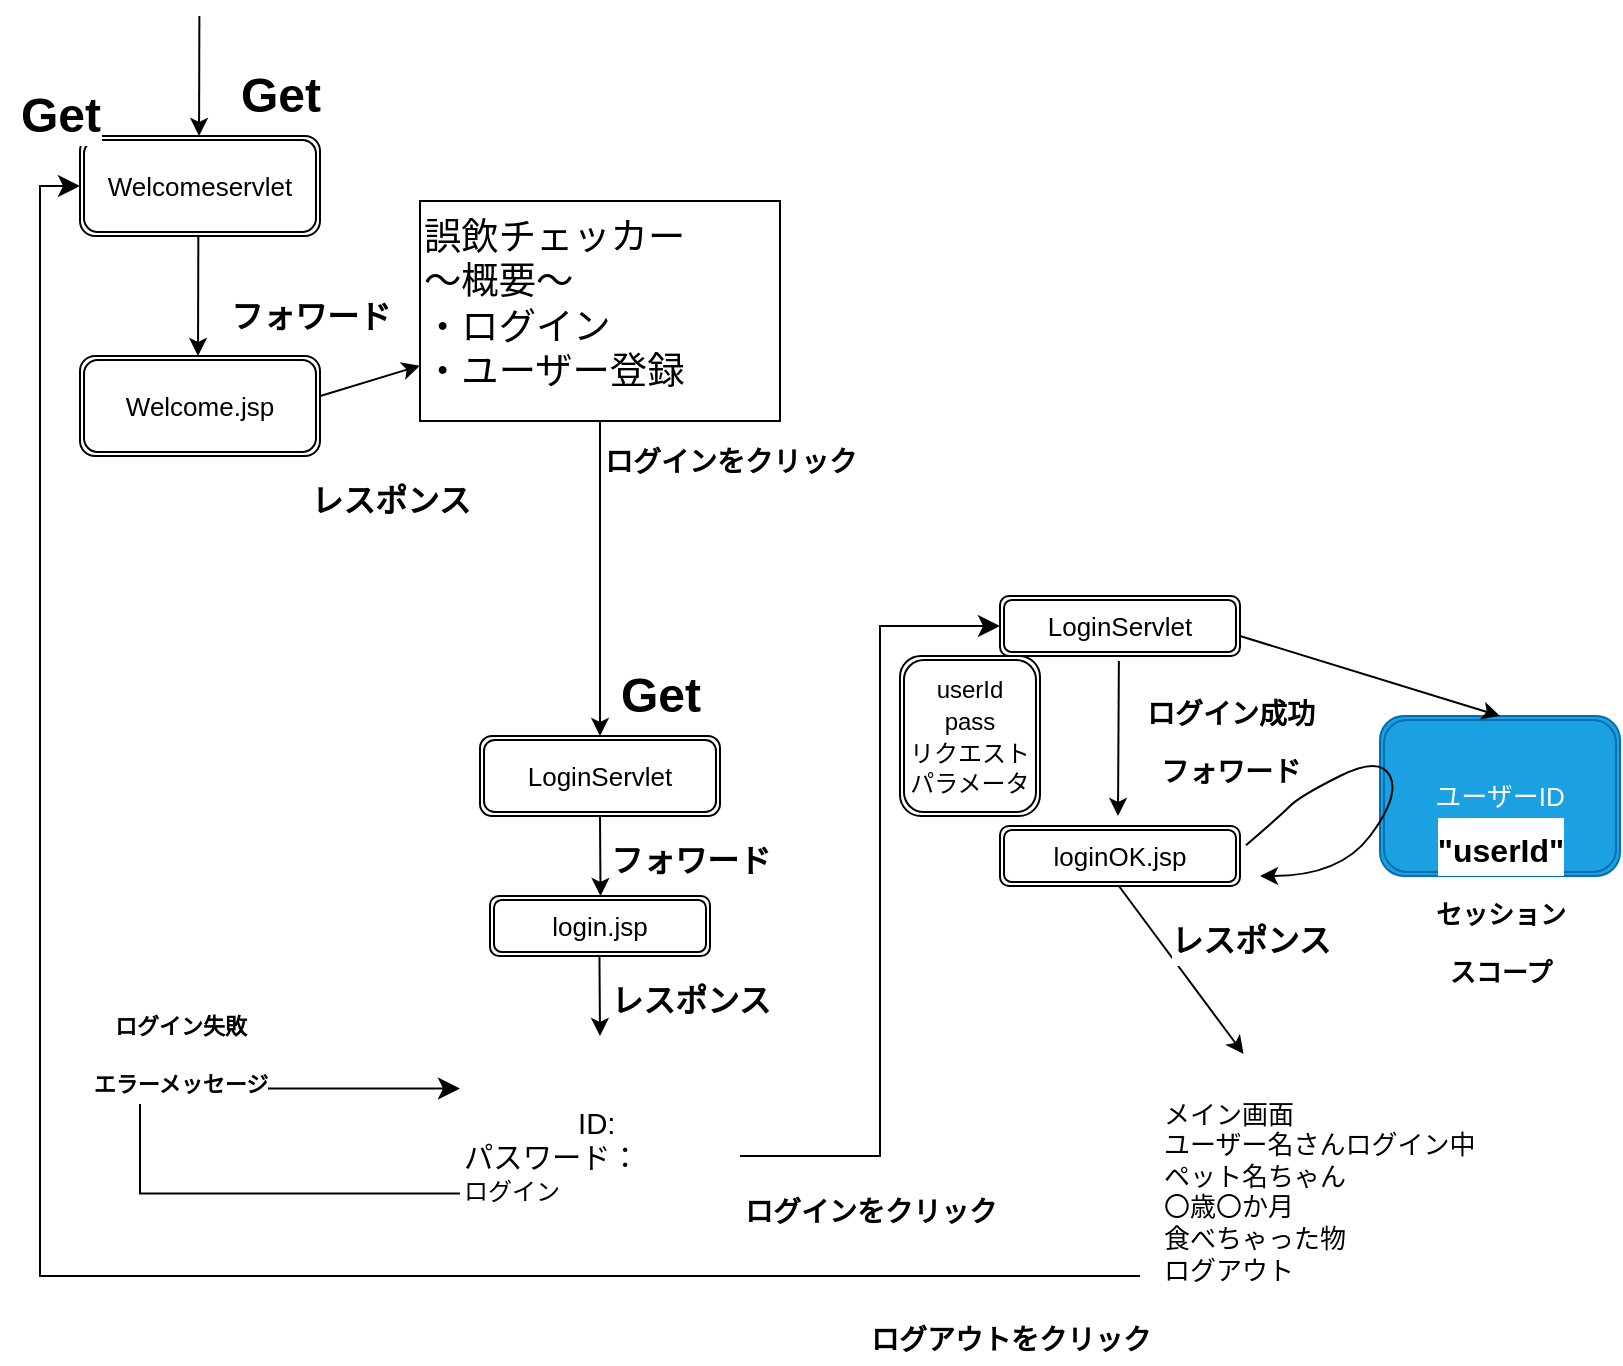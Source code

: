 <mxfile>
    <diagram id="Y5JTKVb2kn05dm9f5OEC" name="サーバーサイド">
        <mxGraphModel dx="832" dy="1644" grid="1" gridSize="10" guides="1" tooltips="1" connect="1" arrows="1" fold="1" page="1" pageScale="1" pageWidth="827" pageHeight="1169" math="0" shadow="0">
            <root>
                <mxCell id="0"/>
                <mxCell id="1" parent="0"/>
                <mxCell id="3" value="&lt;b id=&quot;docs-internal-guid-3b6dd16b-7fff-8b48-4daa-020ab1e8d17d&quot; style=&quot;font-weight:normal;&quot;&gt;&lt;p style=&quot;line-height:1.2;margin-top:0pt;margin-bottom:0pt;&quot; dir=&quot;ltr&quot;&gt;&lt;span style=&quot;font-size: 14pt; font-family: Arial, sans-serif; color: rgb(0, 0, 0); background-color: transparent; font-weight: 400; font-style: normal; font-variant: normal; text-decoration: none; vertical-align: baseline;&quot;&gt;誤飲チェッカー&lt;/span&gt;&lt;/p&gt;&lt;p style=&quot;line-height:1.2;margin-top:0pt;margin-bottom:0pt;&quot; dir=&quot;ltr&quot;&gt;&lt;span style=&quot;font-size: 14pt; font-family: Arial, sans-serif; color: rgb(0, 0, 0); background-color: transparent; font-weight: 400; font-style: normal; font-variant: normal; text-decoration: none; vertical-align: baseline;&quot;&gt;～概要～&lt;/span&gt;&lt;/p&gt;&lt;p style=&quot;line-height:1.2;margin-top:0pt;margin-bottom:0pt;&quot; dir=&quot;ltr&quot;&gt;&lt;span style=&quot;font-size: 14pt; font-family: Arial, sans-serif; color: rgb(0, 0, 0); background-color: transparent; font-weight: 400; font-style: normal; font-variant: normal; text-decoration: none; vertical-align: baseline;&quot;&gt;・ログイン&lt;/span&gt;&lt;/p&gt;&lt;p style=&quot;line-height:1.2;margin-top:0pt;margin-bottom:0pt;&quot; dir=&quot;ltr&quot;&gt;&lt;span style=&quot;font-size: 14pt; font-family: Arial, sans-serif; color: rgb(0, 0, 0); background-color: transparent; font-weight: 400; font-style: normal; font-variant: normal; text-decoration: none; vertical-align: baseline;&quot;&gt;・ユーザー登録&lt;/span&gt;&lt;/p&gt;&lt;/b&gt;&lt;br class=&quot;Apple-interchange-newline&quot;&gt;" style="text;whiteSpace=wrap;html=1;fillColor=#FFFFFF;fillStyle=auto;strokeColor=#000000;" parent="1" vertex="1">
                    <mxGeometry x="210" y="92.5" width="180" height="110" as="geometry"/>
                </mxCell>
                <mxCell id="4" value="&lt;font color=&quot;#000000&quot;&gt;&lt;b id=&quot;docs-internal-guid-21acf6a6-7fff-77f1-2c6e-185b1052e381&quot; style=&quot;font-weight:normal;&quot;&gt;&lt;br&gt;&lt;br&gt;&lt;p style=&quot;line-height:1.2;margin-top:0pt;margin-bottom:0pt;&quot; dir=&quot;ltr&quot;&gt;&lt;span style=&quot;font-size: 11pt; font-family: Arial, sans-serif; background-color: transparent; font-weight: 400; font-style: normal; font-variant: normal; text-decoration: none; vertical-align: baseline;&quot;&gt;&amp;nbsp;&amp;nbsp;&amp;nbsp;&amp;nbsp;&amp;nbsp;&amp;nbsp;&amp;nbsp;&amp;nbsp;&amp;nbsp;&amp;nbsp;&amp;nbsp;&amp;nbsp;&amp;nbsp;&amp;nbsp;ID:&lt;/span&gt;&lt;/p&gt;&lt;p style=&quot;line-height:1.2;margin-top:0pt;margin-bottom:0pt;&quot; dir=&quot;ltr&quot;&gt;&lt;span style=&quot;font-size: 11pt; font-family: Arial, sans-serif; background-color: transparent; font-weight: 400; font-style: normal; font-variant: normal; text-decoration: none; vertical-align: baseline;&quot;&gt;パスワード：&lt;/span&gt;&lt;/p&gt;&lt;/b&gt;ログイン&lt;/font&gt;" style="text;whiteSpace=wrap;html=1;fillColor=#FFFFFF;" parent="1" vertex="1">
                    <mxGeometry x="230" y="510" width="140" height="105" as="geometry"/>
                </mxCell>
                <mxCell id="5" value="&lt;b id=&quot;docs-internal-guid-3c581ba8-7fff-e864-69db-70a686b552df&quot; style=&quot;font-weight: normal; font-size: 13px;&quot;&gt;&lt;font style=&quot;font-size: 13px;&quot;&gt;&lt;br&gt;&lt;p style=&quot;line-height: 1.2; margin-top: 0pt; margin-bottom: 0pt;&quot; dir=&quot;ltr&quot;&gt;&lt;span style=&quot;font-family: Arial, sans-serif; color: rgb(0, 0, 0); background-color: transparent; font-weight: 400; font-style: normal; font-variant: normal; text-decoration: none; vertical-align: baseline;&quot;&gt;メイン画面&lt;/span&gt;&lt;/p&gt;&lt;p style=&quot;line-height: 1.2; margin-top: 0pt; margin-bottom: 0pt;&quot; dir=&quot;ltr&quot;&gt;&lt;span style=&quot;font-family: Arial, sans-serif; color: rgb(0, 0, 0); background-color: transparent; font-weight: 400; font-style: normal; font-variant: normal; text-decoration: none; vertical-align: baseline;&quot;&gt;ユーザー名さんログイン中&lt;/span&gt;&lt;/p&gt;&lt;p style=&quot;line-height: 1.2; margin-top: 0pt; margin-bottom: 0pt;&quot; dir=&quot;ltr&quot;&gt;&lt;span style=&quot;font-family: Arial, sans-serif; color: rgb(0, 0, 0); background-color: transparent; font-weight: 400; font-style: normal; font-variant: normal; text-decoration: none; vertical-align: baseline;&quot;&gt;ペット名ちゃん&lt;/span&gt;&lt;/p&gt;&lt;p style=&quot;line-height: 1.2; margin-top: 0pt; margin-bottom: 0pt;&quot; dir=&quot;ltr&quot;&gt;&lt;span style=&quot;font-family: Arial, sans-serif; color: rgb(0, 0, 0); background-color: transparent; font-weight: 400; font-style: normal; font-variant: normal; text-decoration: none; vertical-align: baseline;&quot;&gt;〇歳〇か月&lt;/span&gt;&lt;/p&gt;&lt;p style=&quot;line-height: 1.2; margin-top: 0pt; margin-bottom: 0pt;&quot; dir=&quot;ltr&quot;&gt;&lt;span style=&quot;font-family: Arial, sans-serif; color: rgb(0, 0, 0); background-color: transparent; font-weight: 400; font-style: normal; font-variant: normal; text-decoration: none; vertical-align: baseline;&quot;&gt;食べちゃった物&lt;/span&gt;&lt;/p&gt;&lt;p style=&quot;line-height: 1.2; margin-top: 0pt; margin-bottom: 0pt;&quot; dir=&quot;ltr&quot;&gt;&lt;font face=&quot;Arial, sans-serif&quot; color=&quot;#000000&quot;&gt;ログアウト&lt;/font&gt;&lt;/p&gt;&lt;/font&gt;&lt;/b&gt;" style="text;whiteSpace=wrap;html=1;fillColor=#FFFFFF;" parent="1" vertex="1">
                    <mxGeometry x="580" y="519" width="180" height="130" as="geometry"/>
                </mxCell>
                <mxCell id="7" value="" style="endArrow=classic;html=1;fontSize=13;exitX=0.5;exitY=1;exitDx=0;exitDy=0;exitPerimeter=0;entryX=0.5;entryY=0;entryDx=0;entryDy=0;" parent="1" source="3" target="18" edge="1">
                    <mxGeometry width="50" height="50" relative="1" as="geometry">
                        <mxPoint x="290" y="212.5" as="sourcePoint"/>
                        <mxPoint x="300" y="250" as="targetPoint"/>
                    </mxGeometry>
                </mxCell>
                <mxCell id="8" value="&lt;font color=&quot;#000000&quot;&gt;Welcomeservlet&lt;/font&gt;" style="shape=ext;double=1;rounded=1;whiteSpace=wrap;html=1;labelBackgroundColor=#FFFFFF;fillStyle=auto;strokeColor=#000000;fontSize=13;fillColor=#FFFFFF;" parent="1" vertex="1">
                    <mxGeometry x="40" y="60" width="120" height="50" as="geometry"/>
                </mxCell>
                <mxCell id="10" value="&lt;font color=&quot;#000000&quot;&gt;Welcome.jsp&lt;/font&gt;" style="shape=ext;double=1;rounded=1;whiteSpace=wrap;html=1;labelBackgroundColor=#FFFFFF;fillStyle=auto;strokeColor=#000000;fontSize=13;fillColor=#FFFFFF;" parent="1" vertex="1">
                    <mxGeometry x="40" y="170" width="120" height="50" as="geometry"/>
                </mxCell>
                <mxCell id="12" value="" style="endArrow=classic;html=1;fontSize=13;exitX=0.5;exitY=1;exitDx=0;exitDy=0;exitPerimeter=0;" parent="1" edge="1">
                    <mxGeometry width="50" height="50" relative="1" as="geometry">
                        <mxPoint x="99.17" y="110.0" as="sourcePoint"/>
                        <mxPoint x="99" y="170" as="targetPoint"/>
                    </mxGeometry>
                </mxCell>
                <mxCell id="13" value="" style="endArrow=classic;html=1;fontSize=13;exitX=0.5;exitY=1;exitDx=0;exitDy=0;exitPerimeter=0;" parent="1" edge="1">
                    <mxGeometry width="50" height="50" relative="1" as="geometry">
                        <mxPoint x="99.69" y="-1.137e-13" as="sourcePoint"/>
                        <mxPoint x="99.52" y="60.0" as="targetPoint"/>
                    </mxGeometry>
                </mxCell>
                <mxCell id="14" value="Get" style="text;strokeColor=none;fillColor=none;html=1;fontSize=24;fontStyle=1;verticalAlign=middle;align=center;labelBackgroundColor=#FFFFFF;fillStyle=auto;fontColor=#000000;" parent="1" vertex="1">
                    <mxGeometry x="90" y="20" width="100" height="40" as="geometry"/>
                </mxCell>
                <mxCell id="15" value="&lt;font style=&quot;font-size: 16px;&quot;&gt;フォワード&lt;/font&gt;" style="text;strokeColor=none;fillColor=none;html=1;fontSize=24;fontStyle=1;verticalAlign=middle;align=center;labelBackgroundColor=#FFFFFF;fillStyle=auto;fontColor=#000000;" parent="1" vertex="1">
                    <mxGeometry x="110" y="137.5" width="90" height="20" as="geometry"/>
                </mxCell>
                <mxCell id="16" value="" style="endArrow=classic;html=1;fontSize=13;exitX=0.5;exitY=1;exitDx=0;exitDy=0;exitPerimeter=0;" parent="1" target="3" edge="1">
                    <mxGeometry width="50" height="50" relative="1" as="geometry">
                        <mxPoint x="160.17" y="190" as="sourcePoint"/>
                        <mxPoint x="160" y="250" as="targetPoint"/>
                    </mxGeometry>
                </mxCell>
                <mxCell id="17" value="&lt;font style=&quot;font-size: 16px;&quot;&gt;レスポンス&lt;/font&gt;" style="text;strokeColor=none;fillColor=none;html=1;fontSize=24;fontStyle=1;verticalAlign=middle;align=center;labelBackgroundColor=#FFFFFF;fillStyle=auto;fontColor=#000000;" parent="1" vertex="1">
                    <mxGeometry x="150" y="230" width="90" height="20" as="geometry"/>
                </mxCell>
                <mxCell id="18" value="&lt;font color=&quot;#000000&quot;&gt;LoginServlet&lt;/font&gt;" style="shape=ext;double=1;rounded=1;whiteSpace=wrap;html=1;labelBackgroundColor=#FFFFFF;fillStyle=auto;strokeColor=#000000;fontSize=13;fillColor=#FFFFFF;" parent="1" vertex="1">
                    <mxGeometry x="240" y="360" width="120" height="40" as="geometry"/>
                </mxCell>
                <mxCell id="21" value="&lt;font color=&quot;#000000&quot;&gt;login.jsp&lt;/font&gt;" style="shape=ext;double=1;rounded=1;whiteSpace=wrap;html=1;labelBackgroundColor=#FFFFFF;fillStyle=auto;strokeColor=#000000;fontSize=13;fillColor=#FFFFFF;" parent="1" vertex="1">
                    <mxGeometry x="245" y="440" width="110" height="30" as="geometry"/>
                </mxCell>
                <mxCell id="22" value="" style="endArrow=classic;html=1;fontSize=13;exitX=0.5;exitY=1;exitDx=0;exitDy=0;exitPerimeter=0;entryX=0.5;entryY=0;entryDx=0;entryDy=0;" parent="1" edge="1">
                    <mxGeometry width="50" height="50" relative="1" as="geometry">
                        <mxPoint x="299.73" y="470.0" as="sourcePoint"/>
                        <mxPoint x="300" y="510" as="targetPoint"/>
                    </mxGeometry>
                </mxCell>
                <mxCell id="23" value="&lt;span style=&quot;font-size: 14px;&quot;&gt;ログインをクリック&lt;/span&gt;" style="text;strokeColor=none;fillColor=none;html=1;fontSize=24;fontStyle=1;verticalAlign=middle;align=center;labelBackgroundColor=#FFFFFF;fillStyle=auto;fontColor=#000000;" parent="1" vertex="1">
                    <mxGeometry x="300" y="210" width="130" height="20" as="geometry"/>
                </mxCell>
                <mxCell id="24" value="" style="endArrow=classic;html=1;fontSize=13;exitX=0.5;exitY=1;exitDx=0;exitDy=0;exitPerimeter=0;entryX=0.5;entryY=0;entryDx=0;entryDy=0;" parent="1" edge="1">
                    <mxGeometry width="50" height="50" relative="1" as="geometry">
                        <mxPoint x="300" y="400.0" as="sourcePoint"/>
                        <mxPoint x="300.27" y="440" as="targetPoint"/>
                    </mxGeometry>
                </mxCell>
                <mxCell id="25" value="&lt;font style=&quot;font-size: 16px;&quot;&gt;フォワード&lt;/font&gt;" style="text;strokeColor=none;fillColor=none;html=1;fontSize=24;fontStyle=1;verticalAlign=middle;align=center;labelBackgroundColor=#FFFFFF;fillStyle=auto;fontColor=#000000;" parent="1" vertex="1">
                    <mxGeometry x="300" y="410" width="90" height="20" as="geometry"/>
                </mxCell>
                <mxCell id="26" value="Get" style="text;strokeColor=none;fillColor=none;html=1;fontSize=24;fontStyle=1;verticalAlign=middle;align=center;labelBackgroundColor=#FFFFFF;fillStyle=auto;fontColor=#000000;" parent="1" vertex="1">
                    <mxGeometry x="280" y="320" width="100" height="40" as="geometry"/>
                </mxCell>
                <mxCell id="27" value="&lt;font style=&quot;font-size: 16px;&quot;&gt;レスポンス&lt;/font&gt;" style="text;strokeColor=none;fillColor=none;html=1;fontSize=24;fontStyle=1;verticalAlign=middle;align=center;labelBackgroundColor=#FFFFFF;fillStyle=auto;fontColor=#000000;" parent="1" vertex="1">
                    <mxGeometry x="300" y="480" width="90" height="20" as="geometry"/>
                </mxCell>
                <mxCell id="29" value="&lt;font color=&quot;#000000&quot;&gt;LoginServlet&lt;/font&gt;" style="shape=ext;double=1;rounded=1;whiteSpace=wrap;html=1;labelBackgroundColor=#FFFFFF;fillStyle=auto;strokeColor=#000000;fontSize=13;fillColor=#FFFFFF;" parent="1" vertex="1">
                    <mxGeometry x="500" y="290" width="120" height="30" as="geometry"/>
                </mxCell>
                <mxCell id="32" value="" style="edgeStyle=elbowEdgeStyle;elbow=horizontal;endArrow=classic;html=1;curved=0;rounded=0;endSize=8;startSize=8;fontSize=14;fontColor=#000000;entryX=0;entryY=0.5;entryDx=0;entryDy=0;" parent="1" target="29" edge="1">
                    <mxGeometry width="50" height="50" relative="1" as="geometry">
                        <mxPoint x="370" y="570" as="sourcePoint"/>
                        <mxPoint x="490" y="410" as="targetPoint"/>
                        <Array as="points">
                            <mxPoint x="440" y="490"/>
                        </Array>
                    </mxGeometry>
                </mxCell>
                <mxCell id="34" value="&lt;span style=&quot;font-size: 14px;&quot;&gt;ログインをクリック&lt;/span&gt;" style="text;strokeColor=none;fillColor=none;html=1;fontSize=24;fontStyle=1;verticalAlign=middle;align=center;labelBackgroundColor=#FFFFFF;fillStyle=auto;fontColor=#000000;" parent="1" vertex="1">
                    <mxGeometry x="370" y="585" width="130" height="20" as="geometry"/>
                </mxCell>
                <mxCell id="35" value="&lt;font style=&quot;font-size: 12px;&quot; color=&quot;#000000&quot;&gt;userId&lt;br&gt;pass&lt;br&gt;リクエスト&lt;br&gt;パラメータ&lt;br&gt;&lt;/font&gt;" style="shape=ext;double=1;rounded=1;whiteSpace=wrap;html=1;labelBackgroundColor=#FFFFFF;fillStyle=auto;strokeColor=#000000;fontSize=13;fillColor=#FFFFFF;" parent="1" vertex="1">
                    <mxGeometry x="450" y="320" width="70" height="80" as="geometry"/>
                </mxCell>
                <mxCell id="36" value="&lt;font color=&quot;#000000&quot;&gt;loginOK.jsp&lt;/font&gt;" style="shape=ext;double=1;rounded=1;whiteSpace=wrap;html=1;labelBackgroundColor=#FFFFFF;fillStyle=auto;strokeColor=#000000;fontSize=13;fillColor=#FFFFFF;" parent="1" vertex="1">
                    <mxGeometry x="500" y="405" width="120" height="30" as="geometry"/>
                </mxCell>
                <mxCell id="37" value="" style="endArrow=classic;html=1;fontSize=13;exitX=0.5;exitY=1;exitDx=0;exitDy=0;exitPerimeter=0;" parent="1" edge="1">
                    <mxGeometry width="50" height="50" relative="1" as="geometry">
                        <mxPoint x="559.44" y="322.5" as="sourcePoint"/>
                        <mxPoint x="559" y="400" as="targetPoint"/>
                    </mxGeometry>
                </mxCell>
                <mxCell id="38" value="&lt;span style=&quot;font-size: 14px;&quot;&gt;ログイン成功&lt;br&gt;フォワード&lt;br&gt;&lt;/span&gt;" style="text;strokeColor=none;fillColor=none;html=1;fontSize=24;fontStyle=1;verticalAlign=middle;align=center;labelBackgroundColor=#FFFFFF;fillStyle=auto;fontColor=#000000;" parent="1" vertex="1">
                    <mxGeometry x="550" y="350" width="130" height="20" as="geometry"/>
                </mxCell>
                <mxCell id="39" value="" style="endArrow=classic;html=1;fontSize=13;exitX=0.5;exitY=1;exitDx=0;exitDy=0;exitPerimeter=0;" parent="1" target="5" edge="1">
                    <mxGeometry width="50" height="50" relative="1" as="geometry">
                        <mxPoint x="559.44" y="435" as="sourcePoint"/>
                        <mxPoint x="560" y="592.5" as="targetPoint"/>
                    </mxGeometry>
                </mxCell>
                <mxCell id="40" value="&lt;font style=&quot;font-size: 16px;&quot;&gt;レスポンス&lt;/font&gt;" style="text;strokeColor=none;fillColor=none;html=1;fontSize=24;fontStyle=1;verticalAlign=middle;align=center;labelBackgroundColor=#FFFFFF;fillStyle=auto;fontColor=#000000;" parent="1" vertex="1">
                    <mxGeometry x="580" y="450" width="90" height="20" as="geometry"/>
                </mxCell>
                <mxCell id="41" value="" style="edgeStyle=elbowEdgeStyle;elbow=horizontal;endArrow=classic;html=1;curved=0;rounded=0;endSize=8;startSize=8;fontSize=14;fontColor=#000000;entryX=0;entryY=0.5;entryDx=0;entryDy=0;" parent="1" target="8" edge="1">
                    <mxGeometry width="50" height="50" relative="1" as="geometry">
                        <mxPoint x="570" y="630" as="sourcePoint"/>
                        <mxPoint x="40" y="315" as="targetPoint"/>
                        <Array as="points">
                            <mxPoint x="20" y="480"/>
                            <mxPoint x="90" y="600"/>
                            <mxPoint x="90" y="470"/>
                        </Array>
                    </mxGeometry>
                </mxCell>
                <mxCell id="42" value="Get" style="text;strokeColor=none;fillColor=none;html=1;fontSize=24;fontStyle=1;verticalAlign=middle;align=center;labelBackgroundColor=#FFFFFF;fillStyle=auto;fontColor=#000000;" parent="1" vertex="1">
                    <mxGeometry y="40" width="60" height="20" as="geometry"/>
                </mxCell>
                <mxCell id="43" value="&lt;span style=&quot;font-size: 14px;&quot;&gt;ログアウトをクリック&lt;/span&gt;" style="text;strokeColor=none;fillColor=none;html=1;fontSize=24;fontStyle=1;verticalAlign=middle;align=center;labelBackgroundColor=#FFFFFF;fillStyle=auto;fontColor=#000000;" parent="1" vertex="1">
                    <mxGeometry x="440" y="649" width="130" height="20" as="geometry"/>
                </mxCell>
                <mxCell id="44" value="" style="edgeStyle=elbowEdgeStyle;elbow=horizontal;endArrow=classic;html=1;curved=0;rounded=0;endSize=8;startSize=8;fontSize=14;fontColor=#000000;entryX=0;entryY=0.25;entryDx=0;entryDy=0;startArrow=none;" parent="1" target="4" edge="1">
                    <mxGeometry width="50" height="50" relative="1" as="geometry">
                        <mxPoint x="70" y="490" as="sourcePoint"/>
                        <mxPoint x="50" y="95" as="targetPoint"/>
                        <Array as="points">
                            <mxPoint x="100" y="610"/>
                            <mxPoint x="100" y="480"/>
                        </Array>
                    </mxGeometry>
                </mxCell>
                <mxCell id="47" value="" style="edgeStyle=elbowEdgeStyle;elbow=horizontal;endArrow=none;html=1;curved=0;rounded=0;endSize=8;startSize=8;fontSize=14;fontColor=#000000;exitX=0;exitY=0.75;exitDx=0;exitDy=0;" parent="1" source="4" edge="1">
                    <mxGeometry width="50" height="50" relative="1" as="geometry">
                        <mxPoint x="230" y="588.75" as="sourcePoint"/>
                        <mxPoint x="70" y="490" as="targetPoint"/>
                        <Array as="points">
                            <mxPoint x="70" y="563"/>
                        </Array>
                    </mxGeometry>
                </mxCell>
                <mxCell id="45" value="&lt;span style=&quot;font-size: 11px;&quot;&gt;ログイン失敗&lt;br&gt;エラーメッセージ&lt;br&gt;&lt;/span&gt;" style="text;strokeColor=none;fillColor=none;html=1;fontSize=24;fontStyle=1;verticalAlign=middle;align=center;labelBackgroundColor=#FFFFFF;fillStyle=auto;fontColor=#000000;" parent="1" vertex="1">
                    <mxGeometry x="20" y="510" width="140" height="10" as="geometry"/>
                </mxCell>
                <mxCell id="48" value="&lt;font style=&quot;font-size: 13px;&quot;&gt;ユーザーID&lt;/font&gt;" style="shape=ext;double=1;rounded=1;whiteSpace=wrap;html=1;labelBackgroundColor=none;fillStyle=auto;strokeColor=#006EAF;fontSize=10;fontColor=#ffffff;fillColor=#1ba1e2;" parent="1" vertex="1">
                    <mxGeometry x="690" y="350" width="120" height="80" as="geometry"/>
                </mxCell>
                <mxCell id="49" value="&lt;span style=&quot;font-size: 16px;&quot;&gt;&quot;userId&quot;&lt;/span&gt;" style="text;strokeColor=none;fillColor=none;html=1;fontSize=24;fontStyle=1;verticalAlign=middle;align=center;labelBackgroundColor=#FFFFFF;fillStyle=auto;fontColor=#000000;" parent="1" vertex="1">
                    <mxGeometry x="705" y="405" width="90" height="20" as="geometry"/>
                </mxCell>
                <mxCell id="50" value="&lt;span style=&quot;font-size: 13px;&quot;&gt;セッション&lt;br&gt;スコープ&lt;br&gt;&lt;/span&gt;" style="text;strokeColor=none;fillColor=none;html=1;fontSize=24;fontStyle=1;verticalAlign=middle;align=center;labelBackgroundColor=#FFFFFF;fillStyle=auto;fontColor=#000000;" parent="1" vertex="1">
                    <mxGeometry x="705" y="450" width="90" height="20" as="geometry"/>
                </mxCell>
                <mxCell id="51" value="" style="endArrow=classic;html=1;fontSize=13;exitX=0.5;exitY=1;exitDx=0;exitDy=0;exitPerimeter=0;entryX=0.5;entryY=0;entryDx=0;entryDy=0;" parent="1" target="48" edge="1">
                    <mxGeometry width="50" height="50" relative="1" as="geometry">
                        <mxPoint x="620.0" y="310" as="sourcePoint"/>
                        <mxPoint x="682.329" y="394" as="targetPoint"/>
                    </mxGeometry>
                </mxCell>
                <mxCell id="52" value="" style="curved=1;endArrow=classic;html=1;fontSize=13;fontColor=#000000;exitX=1.025;exitY=0.32;exitDx=0;exitDy=0;exitPerimeter=0;" parent="1" source="36" edge="1">
                    <mxGeometry width="50" height="50" relative="1" as="geometry">
                        <mxPoint x="670" y="430" as="sourcePoint"/>
                        <mxPoint x="630" y="430" as="targetPoint"/>
                        <Array as="points">
                            <mxPoint x="640" y="400"/>
                            <mxPoint x="650" y="390"/>
                            <mxPoint x="690" y="370"/>
                            <mxPoint x="700" y="390"/>
                            <mxPoint x="670" y="430"/>
                        </Array>
                    </mxGeometry>
                </mxCell>
            </root>
        </mxGraphModel>
    </diagram>
    <diagram id="AvDSxn6higEaz-NHteqk" name="ログイン成功">
        <mxGraphModel dx="1659" dy="475" grid="1" gridSize="10" guides="1" tooltips="1" connect="1" arrows="1" fold="1" page="1" pageScale="1" pageWidth="827" pageHeight="1169" math="0" shadow="0">
            <root>
                <mxCell id="0"/>
                <mxCell id="1" parent="0"/>
                <mxCell id="hDkCtDsoFMQiuH8LnFd_-1" value="userId＝入力値&lt;br&gt;pass=入力値" style="rounded=1;whiteSpace=wrap;html=1;labelBackgroundColor=none;fillStyle=auto;strokeColor=#000000;fontSize=13;fontColor=#000000;fillColor=#FFFFFF;gradientColor=none;" parent="1" vertex="1">
                    <mxGeometry x="50" y="40" width="120" height="60" as="geometry"/>
                </mxCell>
                <mxCell id="KouGo4jEA8oYEcbTqiiR-1" value="" style="endArrow=classic;html=1;fontSize=13;fontColor=#000000;entryX=0;entryY=0.5;entryDx=0;entryDy=0;" parent="1" target="hDkCtDsoFMQiuH8LnFd_-1" edge="1">
                    <mxGeometry width="50" height="50" relative="1" as="geometry">
                        <mxPoint y="69.5" as="sourcePoint"/>
                        <mxPoint x="40" y="69.5" as="targetPoint"/>
                    </mxGeometry>
                </mxCell>
                <mxCell id="KouGo4jEA8oYEcbTqiiR-2" value="POST" style="text;html=1;strokeColor=none;fillColor=none;align=center;verticalAlign=middle;whiteSpace=wrap;rounded=0;labelBackgroundColor=none;fillStyle=auto;fontSize=13;fontColor=#33FFFF;" parent="1" vertex="1">
                    <mxGeometry x="80" y="10" width="60" height="30" as="geometry"/>
                </mxCell>
                <mxCell id="KouGo4jEA8oYEcbTqiiR-3" value="" style="endArrow=classic;html=1;fontSize=13;fontColor=#000000;entryX=0;entryY=0.5;entryDx=0;entryDy=0;" parent="1" edge="1">
                    <mxGeometry width="50" height="50" relative="1" as="geometry">
                        <mxPoint x="170" y="69.5" as="sourcePoint"/>
                        <mxPoint x="220" y="70" as="targetPoint"/>
                    </mxGeometry>
                </mxCell>
                <mxCell id="KouGo4jEA8oYEcbTqiiR-4" value="LoginServlet&lt;br&gt;doPost()" style="rounded=1;whiteSpace=wrap;html=1;labelBackgroundColor=none;fillStyle=auto;strokeColor=#000000;fontSize=13;fontColor=#000000;fillColor=#FFFFFF;gradientColor=none;" parent="1" vertex="1">
                    <mxGeometry x="220" y="40" width="120" height="60" as="geometry"/>
                </mxCell>
                <mxCell id="KouGo4jEA8oYEcbTqiiR-6" value="" style="endArrow=classic;html=1;fontSize=13;fontColor=#000000;" parent="1" edge="1">
                    <mxGeometry width="50" height="50" relative="1" as="geometry">
                        <mxPoint x="340" y="60" as="sourcePoint"/>
                        <mxPoint x="430" y="60" as="targetPoint"/>
                    </mxGeometry>
                </mxCell>
                <mxCell id="KouGo4jEA8oYEcbTqiiR-7" value="LoginLogic&lt;br&gt;execute()" style="rounded=1;whiteSpace=wrap;html=1;labelBackgroundColor=none;fillStyle=auto;strokeColor=#000000;fontSize=13;fontColor=#000000;fillColor=#FFFFFF;gradientColor=none;" parent="1" vertex="1">
                    <mxGeometry x="430" y="40" width="120" height="60" as="geometry"/>
                </mxCell>
                <mxCell id="KouGo4jEA8oYEcbTqiiR-8" value="Login" style="text;html=1;strokeColor=none;fillColor=none;align=center;verticalAlign=middle;whiteSpace=wrap;rounded=0;labelBackgroundColor=none;fillStyle=auto;fontSize=13;fontColor=#33FFFF;" parent="1" vertex="1">
                    <mxGeometry x="350" y="20" width="60" height="30" as="geometry"/>
                </mxCell>
                <mxCell id="KouGo4jEA8oYEcbTqiiR-9" value="true" style="text;html=1;strokeColor=none;fillColor=none;align=center;verticalAlign=middle;whiteSpace=wrap;rounded=0;labelBackgroundColor=none;fillStyle=auto;fontSize=13;fontColor=#33FFFF;" parent="1" vertex="1">
                    <mxGeometry x="353.5" y="90" width="60" height="30" as="geometry"/>
                </mxCell>
                <mxCell id="KouGo4jEA8oYEcbTqiiR-10" value="" style="endArrow=classic;html=1;fontSize=13;fontColor=#000000;entryX=1.008;entryY=0.617;entryDx=0;entryDy=0;entryPerimeter=0;exitX=-0.002;exitY=0.625;exitDx=0;exitDy=0;exitPerimeter=0;" parent="1" source="KouGo4jEA8oYEcbTqiiR-7" target="KouGo4jEA8oYEcbTqiiR-4" edge="1">
                    <mxGeometry width="50" height="50" relative="1" as="geometry">
                        <mxPoint x="350" y="70" as="sourcePoint"/>
                        <mxPoint x="440" y="70" as="targetPoint"/>
                        <Array as="points">
                            <mxPoint x="380" y="77"/>
                        </Array>
                    </mxGeometry>
                </mxCell>
                <mxCell id="KouGo4jEA8oYEcbTqiiR-11" value="BO" style="text;html=1;strokeColor=none;fillColor=none;align=center;verticalAlign=middle;whiteSpace=wrap;rounded=0;labelBackgroundColor=none;fillStyle=auto;fontSize=13;fontColor=#33FFFF;" parent="1" vertex="1">
                    <mxGeometry x="460" y="10" width="60" height="30" as="geometry"/>
                </mxCell>
                <mxCell id="KouGo4jEA8oYEcbTqiiR-12" value="AccountsDAO&lt;br&gt;findByLogin()" style="rounded=1;whiteSpace=wrap;html=1;labelBackgroundColor=none;fillStyle=auto;strokeColor=#000000;fontSize=13;fontColor=#000000;fillColor=#FFFFFF;gradientColor=none;" parent="1" vertex="1">
                    <mxGeometry x="630" y="40" width="120" height="60" as="geometry"/>
                </mxCell>
                <mxCell id="KouGo4jEA8oYEcbTqiiR-13" value="" style="endArrow=classic;html=1;fontSize=13;fontColor=#000000;" parent="1" edge="1">
                    <mxGeometry width="50" height="50" relative="1" as="geometry">
                        <mxPoint x="550" y="60" as="sourcePoint"/>
                        <mxPoint x="630" y="60" as="targetPoint"/>
                    </mxGeometry>
                </mxCell>
                <mxCell id="KouGo4jEA8oYEcbTqiiR-14" value="Login" style="text;html=1;strokeColor=none;fillColor=none;align=center;verticalAlign=middle;whiteSpace=wrap;rounded=0;labelBackgroundColor=none;fillStyle=auto;fontSize=13;fontColor=#33FFFF;" parent="1" vertex="1">
                    <mxGeometry x="560" y="20" width="60" height="30" as="geometry"/>
                </mxCell>
                <mxCell id="KouGo4jEA8oYEcbTqiiR-15" value="Account" style="text;html=1;strokeColor=none;fillColor=none;align=center;verticalAlign=middle;whiteSpace=wrap;rounded=0;labelBackgroundColor=none;fillStyle=auto;fontSize=13;fontColor=#33FFFF;" parent="1" vertex="1">
                    <mxGeometry x="560" y="90" width="60" height="30" as="geometry"/>
                </mxCell>
                <mxCell id="KouGo4jEA8oYEcbTqiiR-16" value="" style="endArrow=classic;html=1;fontSize=13;fontColor=#000000;entryX=1.008;entryY=0.617;entryDx=0;entryDy=0;entryPerimeter=0;" parent="1" edge="1">
                    <mxGeometry width="50" height="50" relative="1" as="geometry">
                        <mxPoint x="630" y="80" as="sourcePoint"/>
                        <mxPoint x="550" y="80.02" as="targetPoint"/>
                        <Array as="points">
                            <mxPoint x="589.04" y="80"/>
                        </Array>
                    </mxGeometry>
                </mxCell>
                <mxCell id="KouGo4jEA8oYEcbTqiiR-17" value="" style="endArrow=classic;startArrow=classic;html=1;fontSize=13;fontColor=#33FFFF;" parent="1" target="KouGo4jEA8oYEcbTqiiR-18" edge="1">
                    <mxGeometry width="50" height="50" relative="1" as="geometry">
                        <mxPoint x="690" y="100" as="sourcePoint"/>
                        <mxPoint x="669.5" y="80" as="targetPoint"/>
                    </mxGeometry>
                </mxCell>
                <mxCell id="KouGo4jEA8oYEcbTqiiR-18" value="&lt;font color=&quot;#ff3333&quot;&gt;ACCOUNTS&lt;br&gt;テーブル&lt;/font&gt;" style="shape=cylinder3;whiteSpace=wrap;html=1;boundedLbl=1;backgroundOutline=1;size=15;labelBackgroundColor=none;fillStyle=auto;strokeColor=#000000;fontSize=13;fontColor=#33FFFF;fillColor=#FFFFFF;gradientColor=none;" parent="1" vertex="1">
                    <mxGeometry x="720" y="150" width="90" height="80" as="geometry"/>
                </mxCell>
                <mxCell id="KouGo4jEA8oYEcbTqiiR-19" value="" style="shape=callout;whiteSpace=wrap;html=1;perimeter=calloutPerimeter;labelBackgroundColor=none;fillStyle=auto;strokeColor=#000000;fontSize=13;fontColor=#FF3333;fillColor=#FFFFFF;gradientColor=none;base=20;rotation=-180;size=25;position=0.42;" parent="1" vertex="1">
                    <mxGeometry x="590" y="100" width="120" height="85" as="geometry"/>
                </mxCell>
                <mxCell id="KouGo4jEA8oYEcbTqiiR-20" value="&lt;font color=&quot;#000000&quot;&gt;Loginに格納された&lt;br&gt;userIdとpassで検索&lt;br&gt;&lt;/font&gt;" style="text;html=1;strokeColor=none;fillColor=none;align=center;verticalAlign=middle;whiteSpace=wrap;rounded=0;labelBackgroundColor=none;fillStyle=auto;fontSize=13;fontColor=#33FFFF;" parent="1" vertex="1">
                    <mxGeometry x="590" y="130" width="120" height="50" as="geometry"/>
                </mxCell>
                <mxCell id="KouGo4jEA8oYEcbTqiiR-24" value="" style="shape=callout;whiteSpace=wrap;html=1;perimeter=calloutPerimeter;labelBackgroundColor=none;fillStyle=auto;strokeColor=#000000;fontSize=13;fontColor=#FF3333;fillColor=#FFFFFF;gradientColor=none;base=20;rotation=-180;size=15;position=0.33;position2=0.08;" parent="1" vertex="1">
                    <mxGeometry x="460" y="110" width="120" height="145" as="geometry"/>
                </mxCell>
                <mxCell id="KouGo4jEA8oYEcbTqiiR-22" value="&lt;font color=&quot;#000000&quot;&gt;[フィールド]&lt;br&gt;・Stirng userId&lt;br&gt;・String pass&lt;br&gt;・String petName&amp;nbsp;&lt;br&gt;・String animals&lt;br&gt;・LocalDate petBd&lt;br&gt;&lt;br&gt;&lt;/font&gt;" style="text;html=1;strokeColor=none;fillColor=none;align=center;verticalAlign=middle;whiteSpace=wrap;rounded=0;labelBackgroundColor=none;fillStyle=auto;fontSize=13;fontColor=#33FFFF;" parent="1" vertex="1">
                    <mxGeometry x="460" y="165" width="120" height="50" as="geometry"/>
                </mxCell>
                <mxCell id="ag-OnF_9KoBYqFt0Ho-H-1" value="&lt;font style=&quot;font-size: 12px;&quot;&gt;セッションスコープ&lt;/font&gt;" style="shape=ext;double=1;rounded=1;whiteSpace=wrap;html=1;labelBackgroundColor=none;fillStyle=auto;strokeColor=#006EAF;fontSize=10;fontColor=#ffffff;fillColor=#1ba1e2;" parent="1" vertex="1">
                    <mxGeometry x="270" y="200" width="120" height="70" as="geometry"/>
                </mxCell>
                <mxCell id="ag-OnF_9KoBYqFt0Ho-H-2" value="" style="curved=1;endArrow=classic;html=1;fontSize=12;exitX=0.633;exitY=1.006;exitDx=0;exitDy=0;exitPerimeter=0;entryX=0.5;entryY=0;entryDx=0;entryDy=0;" parent="1" source="KouGo4jEA8oYEcbTqiiR-4" target="ag-OnF_9KoBYqFt0Ho-H-1" edge="1">
                    <mxGeometry width="50" height="50" relative="1" as="geometry">
                        <mxPoint x="420" y="200" as="sourcePoint"/>
                        <mxPoint x="470" y="150" as="targetPoint"/>
                        <Array as="points">
                            <mxPoint x="340" y="140"/>
                            <mxPoint x="320" y="150"/>
                        </Array>
                    </mxGeometry>
                </mxCell>
                <mxCell id="6WtC-pVfy0jMUmtW98yG-1" value="&quot;userId&quot;" style="rounded=1;whiteSpace=wrap;html=1;labelBackgroundColor=none;fillStyle=auto;strokeColor=#000000;fontSize=13;fontColor=#000000;fillColor=#FFFFFF;gradientColor=none;" parent="1" vertex="1">
                    <mxGeometry x="260" y="130" width="120" height="20" as="geometry"/>
                </mxCell>
                <mxCell id="ag-OnF_9KoBYqFt0Ho-H-3" value="保存" style="rounded=1;whiteSpace=wrap;html=1;labelBackgroundColor=none;fillStyle=auto;strokeColor=#000000;fontSize=13;fontColor=#000000;fillColor=#FFFFFF;gradientColor=none;" parent="1" vertex="1">
                    <mxGeometry x="293.5" y="160" width="60" height="20" as="geometry"/>
                </mxCell>
                <mxCell id="ag-OnF_9KoBYqFt0Ho-H-4" value="loginOK.jsp" style="rounded=1;whiteSpace=wrap;html=1;labelBackgroundColor=none;fillStyle=auto;strokeColor=#000000;fontSize=13;fontColor=#000000;fillColor=#FFFFFF;gradientColor=none;" parent="1" vertex="1">
                    <mxGeometry x="230" y="330" width="120" height="60" as="geometry"/>
                </mxCell>
                <mxCell id="ag-OnF_9KoBYqFt0Ho-H-5" value="JSP" style="text;html=1;strokeColor=none;fillColor=none;align=center;verticalAlign=middle;whiteSpace=wrap;rounded=0;labelBackgroundColor=none;fillStyle=auto;fontSize=13;fontColor=#33FFFF;" parent="1" vertex="1">
                    <mxGeometry x="260" y="300" width="60" height="30" as="geometry"/>
                </mxCell>
                <mxCell id="ag-OnF_9KoBYqFt0Ho-H-6" value="" style="curved=1;endArrow=classic;html=1;fontSize=12;" parent="1" source="KouGo4jEA8oYEcbTqiiR-4" edge="1">
                    <mxGeometry width="50" height="50" relative="1" as="geometry">
                        <mxPoint x="200.0" y="110.0" as="sourcePoint"/>
                        <mxPoint x="240" y="320" as="targetPoint"/>
                        <Array as="points">
                            <mxPoint x="170" y="180"/>
                        </Array>
                    </mxGeometry>
                </mxCell>
                <mxCell id="ag-OnF_9KoBYqFt0Ho-H-7" value="フォワード" style="rounded=1;whiteSpace=wrap;html=1;labelBackgroundColor=none;fillStyle=auto;strokeColor=#000000;fontSize=13;fontColor=#000000;fillColor=#FFFFFF;gradientColor=none;" parent="1" vertex="1">
                    <mxGeometry x="160" y="185" width="80" height="20" as="geometry"/>
                </mxCell>
                <mxCell id="ag-OnF_9KoBYqFt0Ho-H-9" value="" style="endArrow=classic;html=1;fontSize=13;fontColor=#000000;exitX=0;exitY=0.5;exitDx=0;exitDy=0;" parent="1" source="ag-OnF_9KoBYqFt0Ho-H-4" edge="1">
                    <mxGeometry width="50" height="50" relative="1" as="geometry">
                        <mxPoint x="10" y="340" as="sourcePoint"/>
                        <mxPoint y="360" as="targetPoint"/>
                    </mxGeometry>
                </mxCell>
                <mxCell id="n1xhutxGRvW_aLrf2b-X-2" value="DAO" style="text;html=1;strokeColor=none;fillColor=none;align=center;verticalAlign=middle;whiteSpace=wrap;rounded=0;labelBackgroundColor=none;fillStyle=auto;fontSize=13;fontColor=#33FFFF;" parent="1" vertex="1">
                    <mxGeometry x="660" y="10" width="60" height="30" as="geometry"/>
                </mxCell>
            </root>
        </mxGraphModel>
    </diagram>
    <diagram id="g0VhVivc4nUmG9WaFp67" name="ユーザー登録">
        <mxGraphModel dx="832" dy="1644" grid="1" gridSize="10" guides="1" tooltips="1" connect="1" arrows="1" fold="1" page="1" pageScale="1" pageWidth="827" pageHeight="1169" math="0" shadow="0">
            <root>
                <mxCell id="0"/>
                <mxCell id="1" parent="0"/>
                <mxCell id="QF6MFx4Gw7g5bemmmZ8I-1" value="" style="shape=callout;whiteSpace=wrap;html=1;perimeter=calloutPerimeter;labelBackgroundColor=none;fillStyle=auto;strokeColor=#000000;fontSize=13;fontColor=#FF3333;fillColor=#FFFFFF;gradientColor=none;base=40;rotation=-180;size=15;position=0.33;position2=0.5;" parent="1" vertex="1">
                    <mxGeometry x="580" y="710" width="120" height="130" as="geometry"/>
                </mxCell>
                <mxCell id="WQ_R60KIJTSQr2PSul2v-2" value="welcomeServlet" style="rounded=1;whiteSpace=wrap;html=1;fontSize=12;fillColor=#1ba1e2;fontColor=#ffffff;strokeColor=#006EAF;gradientColor=none;" parent="1" vertex="1">
                    <mxGeometry x="60" y="60" width="120" height="50" as="geometry"/>
                </mxCell>
                <mxCell id="C20ItVrEgvUZP0Ft2oS2-1" value="" style="endArrow=classic;html=1;fontSize=13;exitX=0.5;exitY=1;exitDx=0;exitDy=0;exitPerimeter=0;" parent="1" edge="1">
                    <mxGeometry width="50" height="50" relative="1" as="geometry">
                        <mxPoint x="119.58" as="sourcePoint"/>
                        <mxPoint x="119.41" y="60" as="targetPoint"/>
                    </mxGeometry>
                </mxCell>
                <mxCell id="C20ItVrEgvUZP0Ft2oS2-2" value="&lt;font style=&quot;font-size: 15px;&quot; color=&quot;#ffffff&quot;&gt;Get&lt;/font&gt;" style="text;html=1;strokeColor=none;fillColor=none;align=center;verticalAlign=middle;whiteSpace=wrap;rounded=0;labelBackgroundColor=none;fontSize=12;fontColor=#000000;" parent="1" vertex="1">
                    <mxGeometry x="120" y="30" width="60" height="30" as="geometry"/>
                </mxCell>
                <mxCell id="Y6HACSXe17B1N6PnhYdV-1" value="welcome.jsp" style="rounded=1;whiteSpace=wrap;html=1;fontSize=12;fillColor=#1ba1e2;fontColor=#ffffff;strokeColor=#006EAF;gradientColor=none;" parent="1" vertex="1">
                    <mxGeometry x="60" y="150" width="120" height="50" as="geometry"/>
                </mxCell>
                <mxCell id="Y6HACSXe17B1N6PnhYdV-2" value="" style="endArrow=classic;html=1;fontSize=13;exitX=0.5;exitY=1;exitDx=0;exitDy=0;exitPerimeter=0;" parent="1" edge="1">
                    <mxGeometry width="50" height="50" relative="1" as="geometry">
                        <mxPoint x="120.17" y="110" as="sourcePoint"/>
                        <mxPoint x="120" y="150" as="targetPoint"/>
                    </mxGeometry>
                </mxCell>
                <mxCell id="8Pc2CeAc1oO2H1bnbc8n-1" value="&lt;font color=&quot;#ffffff&quot;&gt;&lt;span style=&quot;font-size: 15px;&quot;&gt;フォワード&lt;/span&gt;&lt;/font&gt;" style="text;html=1;strokeColor=none;fillColor=none;align=center;verticalAlign=middle;whiteSpace=wrap;rounded=0;labelBackgroundColor=none;fontSize=12;fontColor=#000000;" parent="1" vertex="1">
                    <mxGeometry x="130" y="120" width="90" height="30" as="geometry"/>
                </mxCell>
                <mxCell id="h__3tQPsT9wJf1MJr2pD-2" value="&lt;p style=&quot;font-size: 14px;&quot;&gt;&lt;font style=&quot;font-size: 14px;&quot;&gt;&lt;u&gt;誤飲チェッカー&lt;/u&gt;&lt;/font&gt;&lt;/p&gt;&lt;p style=&quot;font-size: 14px;&quot;&gt;&lt;span style=&quot;font-size: 14px;&quot;&gt;～概要～&lt;/span&gt;&lt;/p&gt;&lt;p style=&quot;font-size: 14px;&quot;&gt;&lt;span style=&quot;font-size: 14px;&quot;&gt;・ログイン&lt;/span&gt;&lt;/p&gt;&lt;p style=&quot;font-size: 14px;&quot;&gt;&lt;span style=&quot;font-size: 14px;&quot;&gt;・ユーザー登録&lt;/span&gt;&lt;/p&gt;" style="rounded=1;whiteSpace=wrap;html=1;labelBackgroundColor=none;labelBorderColor=none;strokeColor=default;strokeWidth=4;fontSize=14;fontColor=#000000;fillColor=#FFFFFF;gradientColor=none;spacing=0;spacingTop=0;align=left;verticalAlign=top;" parent="1" vertex="1">
                    <mxGeometry x="264" y="50" width="126" height="160" as="geometry"/>
                </mxCell>
                <mxCell id="XwdYFr_Q7XzA12JCVY2s-1" value="" style="endArrow=classic;html=1;fontSize=13;exitX=0.5;exitY=1;exitDx=0;exitDy=0;exitPerimeter=0;" parent="1" edge="1">
                    <mxGeometry width="50" height="50" relative="1" as="geometry">
                        <mxPoint x="180.17" y="170" as="sourcePoint"/>
                        <mxPoint x="260" y="170" as="targetPoint"/>
                    </mxGeometry>
                </mxCell>
                <mxCell id="XwdYFr_Q7XzA12JCVY2s-2" value="&lt;font style=&quot;font-size: 14px;&quot; color=&quot;#ffffff&quot;&gt;レスポンス&lt;/font&gt;" style="text;html=1;strokeColor=none;fillColor=none;align=center;verticalAlign=middle;whiteSpace=wrap;rounded=0;labelBackgroundColor=none;fontSize=12;fontColor=#000000;" parent="1" vertex="1">
                    <mxGeometry x="180" y="180" width="76" height="20" as="geometry"/>
                </mxCell>
                <mxCell id="6PZNTPLlFX6buXur_nOq-1" value="&lt;p style=&quot;line-height: 60%; font-size: 13px;&quot;&gt;&lt;u style=&quot;&quot;&gt;&lt;font style=&quot;font-size: 13px;&quot;&gt;ユーザー登録画面&lt;/font&gt;&lt;/u&gt;&lt;/p&gt;&lt;p style=&quot;line-height: 60%; font-size: 13px;&quot;&gt;&lt;font style=&quot;font-size: 13px;&quot;&gt;ID&lt;/font&gt;&lt;/p&gt;&lt;p style=&quot;line-height: 60%; font-size: 13px;&quot;&gt;&lt;font style=&quot;font-size: 13px;&quot;&gt;パス&lt;/font&gt;&lt;/p&gt;&lt;p style=&quot;line-height: 60%; font-size: 13px;&quot;&gt;&lt;font style=&quot;font-size: 13px;&quot;&gt;ペット名&lt;/font&gt;&lt;/p&gt;&lt;p style=&quot;line-height: 60%; font-size: 13px;&quot;&gt;&lt;font style=&quot;font-size: 13px;&quot;&gt;種類&lt;/font&gt;&lt;/p&gt;&lt;p style=&quot;line-height: 60%; font-size: 13px;&quot;&gt;&lt;font style=&quot;font-size: 13px;&quot;&gt;ペットの誕生日&lt;/font&gt;&lt;/p&gt;&lt;p style=&quot;line-height: 60%; font-size: 13px;&quot;&gt;確認&lt;/p&gt;" style="rounded=1;whiteSpace=wrap;html=1;labelBackgroundColor=none;labelBorderColor=none;strokeColor=default;strokeWidth=4;fontSize=14;fontColor=#000000;fillColor=#FFFFFF;gradientColor=none;spacing=0;spacingTop=0;align=left;verticalAlign=top;" parent="1" vertex="1">
                    <mxGeometry x="264" y="460" width="126" height="160" as="geometry"/>
                </mxCell>
                <mxCell id="94Btl-gFv5QwGK41fALx-1" value="&lt;font color=&quot;#ffffff&quot;&gt;&lt;span style=&quot;font-size: 15px;&quot;&gt;ユーザー登録をクリック&lt;/span&gt;&lt;/font&gt;" style="text;html=1;strokeColor=none;fillColor=none;align=center;verticalAlign=middle;whiteSpace=wrap;rounded=0;labelBackgroundColor=none;fontSize=12;fontColor=#000000;" parent="1" vertex="1">
                    <mxGeometry x="330" y="220" width="190" height="30" as="geometry"/>
                </mxCell>
                <mxCell id="94Btl-gFv5QwGK41fALx-2" value="" style="endArrow=classic;html=1;fontSize=13;exitX=0.5;exitY=1;exitDx=0;exitDy=0;entryX=0.5;entryY=0;entryDx=0;entryDy=0;" parent="1" source="h__3tQPsT9wJf1MJr2pD-2" target="6PZNTPLlFX6buXur_nOq-1" edge="1">
                    <mxGeometry width="50" height="50" relative="1" as="geometry">
                        <mxPoint x="240.0" y="280" as="sourcePoint"/>
                        <mxPoint x="319.83" y="280" as="targetPoint"/>
                    </mxGeometry>
                </mxCell>
                <mxCell id="nNKWsglG4LJPcxn-GNpq-1" value="signUpServlet&lt;br&gt;doGet()" style="rounded=1;whiteSpace=wrap;html=1;fontSize=12;fillColor=#1ba1e2;fontColor=#ffffff;strokeColor=#006EAF;gradientColor=none;" parent="1" vertex="1">
                    <mxGeometry x="267" y="250" width="120" height="50" as="geometry"/>
                </mxCell>
                <mxCell id="nNKWsglG4LJPcxn-GNpq-2" value="signUpCheck.jsp" style="rounded=1;whiteSpace=wrap;html=1;fontSize=12;fillColor=#1ba1e2;fontColor=#ffffff;strokeColor=#006EAF;gradientColor=none;" parent="1" vertex="1">
                    <mxGeometry x="607" y="515" width="120" height="50" as="geometry"/>
                </mxCell>
                <mxCell id="nNKWsglG4LJPcxn-GNpq-3" value="&lt;p style=&quot;line-height: 60%; font-size: 13px;&quot;&gt;&lt;u style=&quot;&quot;&gt;&lt;font style=&quot;font-size: 13px;&quot;&gt;登録確認画面&lt;/font&gt;&lt;/u&gt;&lt;/p&gt;&lt;p style=&quot;line-height: 60%; font-size: 13px;&quot;&gt;&lt;font style=&quot;font-size: 13px;&quot;&gt;ID&lt;/font&gt;&lt;/p&gt;&lt;p style=&quot;line-height: 60%; font-size: 13px;&quot;&gt;&lt;font style=&quot;font-size: 13px;&quot;&gt;パス&lt;/font&gt;&lt;/p&gt;&lt;p style=&quot;line-height: 60%; font-size: 13px;&quot;&gt;&lt;font style=&quot;font-size: 13px;&quot;&gt;ペット名&lt;/font&gt;&lt;/p&gt;&lt;p style=&quot;line-height: 60%; font-size: 13px;&quot;&gt;&lt;font style=&quot;font-size: 13px;&quot;&gt;種類&lt;/font&gt;&lt;/p&gt;&lt;p style=&quot;line-height: 60%; font-size: 13px;&quot;&gt;&lt;font style=&quot;font-size: 13px;&quot;&gt;ペットの誕生日&lt;/font&gt;&lt;/p&gt;&lt;p style=&quot;line-height: 60%; font-size: 13px;&quot;&gt;&lt;font style=&quot;font-size: 13px;&quot;&gt;登録&lt;/font&gt;&lt;/p&gt;" style="rounded=1;whiteSpace=wrap;html=1;labelBackgroundColor=none;labelBorderColor=none;strokeColor=default;strokeWidth=4;fontSize=14;fontColor=#000000;fillColor=#FFFFFF;gradientColor=none;spacing=0;spacingTop=0;align=left;verticalAlign=top;" parent="1" vertex="1">
                    <mxGeometry x="604" y="310" width="126" height="160" as="geometry"/>
                </mxCell>
                <mxCell id="nNKWsglG4LJPcxn-GNpq-5" value="" style="endArrow=classic;html=1;fontSize=13;entryX=0.5;entryY=1;entryDx=0;entryDy=0;exitX=0.5;exitY=0;exitDx=0;exitDy=0;" parent="1" source="nNKWsglG4LJPcxn-GNpq-3" target="K_HR2c5w6VCjd1m8dNKf-3" edge="1">
                    <mxGeometry width="50" height="50" relative="1" as="geometry">
                        <mxPoint x="660" y="305" as="sourcePoint"/>
                        <mxPoint x="660" y="165" as="targetPoint"/>
                    </mxGeometry>
                </mxCell>
                <mxCell id="nNKWsglG4LJPcxn-GNpq-4" value="" style="endArrow=classic;html=1;fontSize=13;exitX=1;exitY=0.5;exitDx=0;exitDy=0;entryX=0;entryY=0.5;entryDx=0;entryDy=0;" parent="1" source="6PZNTPLlFX6buXur_nOq-1" target="nNKWsglG4LJPcxn-GNpq-2" edge="1">
                    <mxGeometry width="50" height="50" relative="1" as="geometry">
                        <mxPoint x="390.0" y="469.41" as="sourcePoint"/>
                        <mxPoint x="600" y="540" as="targetPoint"/>
                    </mxGeometry>
                </mxCell>
                <mxCell id="nNKWsglG4LJPcxn-GNpq-6" value="&lt;font color=&quot;#ffffff&quot;&gt;&lt;span style=&quot;font-size: 15px;&quot;&gt;確認をクリック&lt;/span&gt;&lt;/font&gt;" style="text;html=1;strokeColor=none;fillColor=none;align=center;verticalAlign=middle;whiteSpace=wrap;rounded=0;labelBackgroundColor=none;fontSize=12;fontColor=#000000;" parent="1" vertex="1">
                    <mxGeometry x="390" y="490" width="120" height="30" as="geometry"/>
                </mxCell>
                <mxCell id="nNKWsglG4LJPcxn-GNpq-8" value="&lt;font color=&quot;#ffffff&quot;&gt;&lt;span style=&quot;font-size: 15px;&quot;&gt;登録をクリック&lt;/span&gt;&lt;/font&gt;" style="text;html=1;strokeColor=none;fillColor=none;align=center;verticalAlign=middle;whiteSpace=wrap;rounded=0;labelBackgroundColor=none;fontSize=12;fontColor=#000000;" parent="1" vertex="1">
                    <mxGeometry x="540" y="280" width="120" height="30" as="geometry"/>
                </mxCell>
                <mxCell id="nNKWsglG4LJPcxn-GNpq-10" value="&lt;font color=&quot;#ffffff&quot;&gt;&lt;span style=&quot;font-size: 15px;&quot;&gt;フォワード&lt;/span&gt;&lt;/font&gt;" style="text;html=1;strokeColor=none;fillColor=none;align=center;verticalAlign=middle;whiteSpace=wrap;rounded=0;labelBackgroundColor=none;fontSize=12;fontColor=#000000;" parent="1" vertex="1">
                    <mxGeometry x="330" y="300" width="90" height="30" as="geometry"/>
                </mxCell>
                <mxCell id="nNKWsglG4LJPcxn-GNpq-11" value="&lt;font style=&quot;font-size: 14px;&quot; color=&quot;#ffffff&quot;&gt;レスポンス&lt;/font&gt;" style="text;html=1;strokeColor=none;fillColor=none;align=center;verticalAlign=middle;whiteSpace=wrap;rounded=0;labelBackgroundColor=none;fontSize=12;fontColor=#000000;" parent="1" vertex="1">
                    <mxGeometry x="337" y="410" width="76" height="20" as="geometry"/>
                </mxCell>
                <mxCell id="Z3RaeNmMy9o1RTFEzY_H-3" value="" style="endArrow=classic;html=1;fontSize=13;exitX=0.5;exitY=0;exitDx=0;exitDy=0;entryX=0.5;entryY=1;entryDx=0;entryDy=0;" parent="1" source="nNKWsglG4LJPcxn-GNpq-2" target="nNKWsglG4LJPcxn-GNpq-3" edge="1">
                    <mxGeometry width="50" height="50" relative="1" as="geometry">
                        <mxPoint x="400" y="550" as="sourcePoint"/>
                        <mxPoint x="610" y="550" as="targetPoint"/>
                    </mxGeometry>
                </mxCell>
                <mxCell id="Z3RaeNmMy9o1RTFEzY_H-5" value="&lt;font style=&quot;font-size: 14px;&quot; color=&quot;#ffffff&quot;&gt;レスポンス&lt;/font&gt;" style="text;html=1;strokeColor=none;fillColor=none;align=center;verticalAlign=middle;whiteSpace=wrap;rounded=0;labelBackgroundColor=none;fontSize=12;fontColor=#000000;" parent="1" vertex="1">
                    <mxGeometry x="670" y="490" width="76" height="20" as="geometry"/>
                </mxCell>
                <mxCell id="Z3RaeNmMy9o1RTFEzY_H-6" value="signUp.jsp" style="rounded=1;whiteSpace=wrap;html=1;fontSize=12;fillColor=#1ba1e2;fontColor=#ffffff;strokeColor=#006EAF;gradientColor=none;" parent="1" vertex="1">
                    <mxGeometry x="270" y="340" width="120" height="50" as="geometry"/>
                </mxCell>
                <mxCell id="CgmHyJVwyqw9nhrB7Cy_-1" value="signUpServlet&lt;br&gt;doPost()" style="rounded=1;whiteSpace=wrap;html=1;fontSize=12;fillColor=#1ba1e2;fontColor=#ffffff;strokeColor=#006EAF;gradientColor=none;" parent="1" vertex="1">
                    <mxGeometry x="440" y="515" width="120" height="50" as="geometry"/>
                </mxCell>
                <mxCell id="CgmHyJVwyqw9nhrB7Cy_-4" value="&lt;font style=&quot;font-size: 15px;&quot;&gt;ACCOUNTS&lt;br&gt;テーブル&lt;/font&gt;" style="shape=cylinder3;whiteSpace=wrap;html=1;boundedLbl=1;backgroundOutline=1;size=15;labelBackgroundColor=none;labelBorderColor=none;strokeColor=#000000;strokeWidth=4;fontSize=13;fontColor=#000000;fillColor=#FFFFFF;gradientColor=none;" parent="1" vertex="1">
                    <mxGeometry x="277" y="660" width="126" height="150" as="geometry"/>
                </mxCell>
                <mxCell id="mrmV3crylCDNvk9udIgx-1" value="&lt;font style=&quot;font-size: 15px;&quot; color=&quot;#ffffff&quot;&gt;Get&lt;/font&gt;" style="text;html=1;strokeColor=none;fillColor=none;align=center;verticalAlign=middle;whiteSpace=wrap;rounded=0;labelBackgroundColor=none;fontSize=12;fontColor=#000000;" parent="1" vertex="1">
                    <mxGeometry x="277" y="220" width="60" height="30" as="geometry"/>
                </mxCell>
                <mxCell id="mrmV3crylCDNvk9udIgx-2" value="&lt;font style=&quot;font-size: 15px;&quot; color=&quot;#ffffff&quot;&gt;Post&lt;br&gt;&lt;/font&gt;" style="text;html=1;strokeColor=none;fillColor=none;align=center;verticalAlign=middle;whiteSpace=wrap;rounded=0;labelBackgroundColor=none;fontSize=12;fontColor=#000000;" parent="1" vertex="1">
                    <mxGeometry x="395" y="565" width="60" height="30" as="geometry"/>
                </mxCell>
                <mxCell id="mrmV3crylCDNvk9udIgx-3" value="&lt;font style=&quot;font-size: 15px;&quot; color=&quot;#ffffff&quot;&gt;Get&lt;/font&gt;" style="text;html=1;strokeColor=none;fillColor=none;align=center;verticalAlign=middle;whiteSpace=wrap;rounded=0;labelBackgroundColor=none;fontSize=12;fontColor=#000000;" parent="1" vertex="1">
                    <mxGeometry x="400" y="140" width="60" height="30" as="geometry"/>
                </mxCell>
                <mxCell id="mrmV3crylCDNvk9udIgx-4" value="AccountsDAO&lt;br&gt;saveToDatabase()" style="rounded=1;whiteSpace=wrap;html=1;fontSize=12;fillColor=#1ba1e2;fontColor=#ffffff;strokeColor=#006EAF;gradientColor=none;" parent="1" vertex="1">
                    <mxGeometry x="476" y="660" width="120" height="50" as="geometry"/>
                </mxCell>
                <mxCell id="mrmV3crylCDNvk9udIgx-5" value="RegisterLogic&lt;br&gt;saveData()" style="rounded=1;whiteSpace=wrap;html=1;fontSize=12;fillColor=#1ba1e2;fontColor=#ffffff;strokeColor=#006EAF;gradientColor=none;" parent="1" vertex="1">
                    <mxGeometry x="678" y="660" width="120" height="50" as="geometry"/>
                </mxCell>
                <mxCell id="mrmV3crylCDNvk9udIgx-8" value="" style="endArrow=classic;html=1;fontSize=13;entryX=1;entryY=0.5;entryDx=0;entryDy=0;exitX=0;exitY=0.5;exitDx=0;exitDy=0;" parent="1" source="mrmV3crylCDNvk9udIgx-5" target="mrmV3crylCDNvk9udIgx-4" edge="1">
                    <mxGeometry width="50" height="50" relative="1" as="geometry">
                        <mxPoint x="660.0" y="720" as="sourcePoint"/>
                        <mxPoint x="660.0" y="790" as="targetPoint"/>
                    </mxGeometry>
                </mxCell>
                <mxCell id="mrmV3crylCDNvk9udIgx-9" value="&lt;font style=&quot;font-size: 15px;&quot; color=&quot;#ffffff&quot;&gt;BO&lt;br&gt;&lt;/font&gt;" style="text;html=1;strokeColor=none;fillColor=none;align=center;verticalAlign=middle;whiteSpace=wrap;rounded=0;labelBackgroundColor=none;fontSize=12;fontColor=#000000;" parent="1" vertex="1">
                    <mxGeometry x="760" y="640" width="60" height="30" as="geometry"/>
                </mxCell>
                <mxCell id="mrmV3crylCDNvk9udIgx-10" value="&lt;font style=&quot;font-size: 15px;&quot; color=&quot;#ffffff&quot;&gt;DAO&lt;br&gt;&lt;/font&gt;" style="text;html=1;strokeColor=none;fillColor=none;align=center;verticalAlign=middle;whiteSpace=wrap;rounded=0;labelBackgroundColor=none;fontSize=12;fontColor=#000000;" parent="1" vertex="1">
                    <mxGeometry x="580" y="640" width="60" height="30" as="geometry"/>
                </mxCell>
                <mxCell id="SAqtOeze1eMxQ3jcFn7F-1" value="&lt;font color=&quot;#000000&quot;&gt;セッションスコープ&lt;br&gt;useId&lt;br&gt;pass&lt;br&gt;petName&lt;br&gt;animals&lt;br&gt;petBd&lt;br&gt;&lt;/font&gt;" style="rounded=1;whiteSpace=wrap;html=1;fillColor=#d5e8d4;strokeColor=#82b366;" parent="1" vertex="1">
                    <mxGeometry x="430" y="340" width="140" height="110" as="geometry"/>
                </mxCell>
                <mxCell id="SAqtOeze1eMxQ3jcFn7F-3" value="" style="endArrow=classic;html=1;fontSize=13;entryX=0.5;entryY=1;entryDx=0;entryDy=0;exitX=0.5;exitY=0;exitDx=0;exitDy=0;" parent="1" source="CgmHyJVwyqw9nhrB7Cy_-1" target="SAqtOeze1eMxQ3jcFn7F-1" edge="1">
                    <mxGeometry width="50" height="50" relative="1" as="geometry">
                        <mxPoint x="570" y="460" as="sourcePoint"/>
                        <mxPoint x="570" y="530" as="targetPoint"/>
                    </mxGeometry>
                </mxCell>
                <mxCell id="K_HR2c5w6VCjd1m8dNKf-1" value="" style="curved=1;endArrow=classic;html=1;fontSize=13;fontColor=#000000;strokeWidth=4;" parent="1" edge="1">
                    <mxGeometry width="50" height="50" relative="1" as="geometry">
                        <mxPoint x="604" y="440" as="sourcePoint"/>
                        <mxPoint x="604" y="410" as="targetPoint"/>
                        <Array as="points">
                            <mxPoint x="534" y="440"/>
                            <mxPoint x="524" y="430"/>
                            <mxPoint x="524" y="410"/>
                            <mxPoint x="544" y="400"/>
                            <mxPoint x="574" y="410"/>
                        </Array>
                    </mxGeometry>
                </mxCell>
                <mxCell id="K_HR2c5w6VCjd1m8dNKf-2" value="&lt;font color=&quot;#ffffff&quot;&gt;&lt;span style=&quot;font-size: 15px;&quot;&gt;フォワード&lt;/span&gt;&lt;/font&gt;" style="text;html=1;strokeColor=none;fillColor=none;align=center;verticalAlign=middle;whiteSpace=wrap;rounded=0;labelBackgroundColor=none;fontSize=12;fontColor=#000000;" parent="1" vertex="1">
                    <mxGeometry x="540" y="485" width="90" height="30" as="geometry"/>
                </mxCell>
                <mxCell id="K_HR2c5w6VCjd1m8dNKf-3" value="signUpResultServlet&lt;br&gt;doPost()" style="rounded=1;whiteSpace=wrap;html=1;fontSize=12;fillColor=#1ba1e2;fontColor=#ffffff;strokeColor=#006EAF;gradientColor=none;" parent="1" vertex="1">
                    <mxGeometry x="604" y="220" width="120" height="50" as="geometry"/>
                </mxCell>
                <mxCell id="K_HR2c5w6VCjd1m8dNKf-6" value="welcome.jsp" style="rounded=1;whiteSpace=wrap;html=1;fontSize=12;fillColor=#1ba1e2;fontColor=#ffffff;strokeColor=#006EAF;gradientColor=none;" parent="1" vertex="1">
                    <mxGeometry x="604" y="110" width="120" height="50" as="geometry"/>
                </mxCell>
                <mxCell id="K_HR2c5w6VCjd1m8dNKf-7" value="" style="endArrow=classic;html=1;fontSize=13;entryX=0.5;entryY=1;entryDx=0;entryDy=0;exitX=0.5;exitY=0;exitDx=0;exitDy=0;" parent="1" source="K_HR2c5w6VCjd1m8dNKf-3" edge="1">
                    <mxGeometry width="50" height="50" relative="1" as="geometry">
                        <mxPoint x="665.5" y="200.0" as="sourcePoint"/>
                        <mxPoint x="662.5" y="160.0" as="targetPoint"/>
                    </mxGeometry>
                </mxCell>
                <mxCell id="K_HR2c5w6VCjd1m8dNKf-8" value="&lt;font color=&quot;#ffffff&quot;&gt;&lt;span style=&quot;font-size: 15px;&quot;&gt;フォワード&lt;/span&gt;&lt;/font&gt;" style="text;html=1;strokeColor=none;fillColor=none;align=center;verticalAlign=middle;whiteSpace=wrap;rounded=0;labelBackgroundColor=none;fontSize=12;fontColor=#000000;" parent="1" vertex="1">
                    <mxGeometry x="670" y="180" width="90" height="30" as="geometry"/>
                </mxCell>
                <mxCell id="K_HR2c5w6VCjd1m8dNKf-9" value="&lt;font style=&quot;font-size: 15px;&quot; color=&quot;#ffffff&quot;&gt;Post&lt;br&gt;&lt;/font&gt;" style="text;html=1;strokeColor=none;fillColor=none;align=center;verticalAlign=middle;whiteSpace=wrap;rounded=0;labelBackgroundColor=none;fontSize=12;fontColor=#000000;" parent="1" vertex="1">
                    <mxGeometry x="678" y="270" width="60" height="30" as="geometry"/>
                </mxCell>
                <mxCell id="K_HR2c5w6VCjd1m8dNKf-10" value="" style="endArrow=classic;html=1;fontSize=13;entryX=1.014;entryY=0.448;entryDx=0;entryDy=0;entryPerimeter=0;" parent="1" target="h__3tQPsT9wJf1MJr2pD-2" edge="1">
                    <mxGeometry width="50" height="50" relative="1" as="geometry">
                        <mxPoint x="600" y="140" as="sourcePoint"/>
                        <mxPoint x="470.0" y="80.0" as="targetPoint"/>
                    </mxGeometry>
                </mxCell>
                <mxCell id="K_HR2c5w6VCjd1m8dNKf-11" value="&lt;font style=&quot;font-size: 14px;&quot; color=&quot;#ffffff&quot;&gt;レスポンス&lt;/font&gt;" style="text;html=1;strokeColor=none;fillColor=none;align=center;verticalAlign=middle;whiteSpace=wrap;rounded=0;labelBackgroundColor=none;fontSize=12;fontColor=#000000;" parent="1" vertex="1">
                    <mxGeometry x="520" y="110" width="76" height="20" as="geometry"/>
                </mxCell>
                <mxCell id="K_HR2c5w6VCjd1m8dNKf-13" value="" style="edgeStyle=segmentEdgeStyle;endArrow=classic;html=1;curved=0;rounded=0;endSize=8;startSize=8;strokeWidth=4;fontColor=#000000;" parent="1" edge="1">
                    <mxGeometry width="50" height="50" relative="1" as="geometry">
                        <mxPoint x="724" y="250" as="sourcePoint"/>
                        <mxPoint x="750" y="660" as="targetPoint"/>
                    </mxGeometry>
                </mxCell>
                <mxCell id="K_HR2c5w6VCjd1m8dNKf-17" value="" style="endArrow=classic;html=1;fontSize=13;entryX=1;entryY=0.5;entryDx=0;entryDy=0;" parent="1" edge="1">
                    <mxGeometry width="50" height="50" relative="1" as="geometry">
                        <mxPoint x="470" y="684" as="sourcePoint"/>
                        <mxPoint x="400" y="684.47" as="targetPoint"/>
                    </mxGeometry>
                </mxCell>
                <mxCell id="K_HR2c5w6VCjd1m8dNKf-18" value="&lt;font style=&quot;font-size: 15px;&quot; color=&quot;#ffffff&quot;&gt;Accounts&lt;br&gt;&lt;/font&gt;" style="text;html=1;strokeColor=none;fillColor=none;align=center;verticalAlign=middle;whiteSpace=wrap;rounded=0;labelBackgroundColor=none;fontSize=12;fontColor=#000000;" parent="1" vertex="1">
                    <mxGeometry x="760" y="430" width="60" height="30" as="geometry"/>
                </mxCell>
                <mxCell id="K_HR2c5w6VCjd1m8dNKf-19" value="&lt;span style=&quot;color: rgb(255, 51, 51); font-size: 13px; background-color: rgb(255, 255, 255);&quot;&gt;Acountsフィールド&lt;/span&gt;&lt;br style=&quot;color: rgb(255, 51, 51); font-size: 13px;&quot;&gt;&lt;span style=&quot;color: rgb(255, 51, 51); font-size: 13px; background-color: rgb(255, 255, 255);&quot;&gt;・userId&lt;/span&gt;&lt;br style=&quot;color: rgb(255, 51, 51); font-size: 13px;&quot;&gt;&lt;span style=&quot;color: rgb(255, 51, 51); font-size: 13px; background-color: rgb(255, 255, 255);&quot;&gt;・pass&lt;/span&gt;&lt;br style=&quot;color: rgb(255, 51, 51); font-size: 13px;&quot;&gt;&lt;span style=&quot;color: rgb(255, 51, 51); font-size: 13px; background-color: rgb(255, 255, 255);&quot;&gt;・petName&lt;/span&gt;&lt;br style=&quot;color: rgb(255, 51, 51); font-size: 13px;&quot;&gt;&lt;span style=&quot;color: rgb(255, 51, 51); font-size: 13px; background-color: rgb(255, 255, 255);&quot;&gt;・animals&lt;/span&gt;&lt;br style=&quot;color: rgb(255, 51, 51); font-size: 13px;&quot;&gt;&lt;span style=&quot;color: rgb(255, 51, 51); font-size: 13px; background-color: rgb(255, 255, 255);&quot;&gt;・petBd&lt;/span&gt;&lt;font style=&quot;font-size: 15px;&quot; color=&quot;#ffffff&quot;&gt;&lt;br&gt;&lt;/font&gt;" style="text;html=1;strokeColor=none;fillColor=none;align=left;verticalAlign=middle;whiteSpace=wrap;rounded=0;labelBackgroundColor=none;fontSize=12;fontColor=#000000;" parent="1" vertex="1">
                    <mxGeometry x="580" y="770" width="127" height="30" as="geometry"/>
                </mxCell>
                <mxCell id="K_HR2c5w6VCjd1m8dNKf-20" value="&lt;font style=&quot;font-size: 15px;&quot; color=&quot;#ffffff&quot;&gt;Accounts&lt;br&gt;&lt;/font&gt;" style="text;html=1;strokeColor=none;fillColor=none;align=center;verticalAlign=middle;whiteSpace=wrap;rounded=0;labelBackgroundColor=none;fontSize=12;fontColor=#000000;" parent="1" vertex="1">
                    <mxGeometry x="413" y="690" width="60" height="30" as="geometry"/>
                </mxCell>
            </root>
        </mxGraphModel>
    </diagram>
    <diagram id="eZoj0jl9plbJSX70qFWi" name="メイン画面">
        <mxGraphModel dx="1806" dy="559" grid="1" gridSize="10" guides="1" tooltips="1" connect="1" arrows="1" fold="1" page="1" pageScale="1" pageWidth="827" pageHeight="1169" math="0" shadow="0">
            <root>
                <mxCell id="0"/>
                <mxCell id="1" parent="0"/>
                <mxCell id="6SpiyCoD-eN5tPXqmgf9-1" value="" style="endArrow=classic;html=1;fontSize=13;exitX=0.5;exitY=1;exitDx=0;exitDy=0;exitPerimeter=0;" parent="1" edge="1">
                    <mxGeometry width="50" height="50" relative="1" as="geometry">
                        <mxPoint x="7.105e-14" y="64.58" as="sourcePoint"/>
                        <mxPoint x="70" y="65" as="targetPoint"/>
                    </mxGeometry>
                </mxCell>
                <mxCell id="B3OdOn81Vg2M3DcHdqxZ-1" value="&lt;p style=&quot;font-size: 11px; line-height: 80%;&quot;&gt;&lt;font style=&quot;font-size: 11px;&quot;&gt;&lt;u style=&quot;font-size: 11px;&quot;&gt;誤飲チェッカー&lt;/u&gt;&lt;/font&gt;&lt;/p&gt;&lt;p style=&quot;font-size: 11px; line-height: 80%;&quot;&gt;&lt;font style=&quot;font-size: 11px;&quot;&gt;～概要～&lt;/font&gt;&lt;/p&gt;&lt;p style=&quot;font-size: 11px; line-height: 80%;&quot;&gt;&lt;font style=&quot;font-size: 11px;&quot;&gt;｛userId｝さんログイン中&lt;/font&gt;&lt;/p&gt;&lt;p style=&quot;font-size: 11px; line-height: 80%;&quot;&gt;&lt;font style=&quot;font-size: 11px;&quot;&gt;｛petName｝ちゃん&lt;/font&gt;&lt;/p&gt;&lt;p style=&quot;font-size: 11px; line-height: 80%;&quot;&gt;&lt;font style=&quot;font-size: 11px;&quot;&gt;｛petBd｝&lt;/font&gt;&lt;/p&gt;&lt;p style=&quot;font-size: 11px; line-height: 80%;&quot;&gt;｛petYears｝歳｛petMonth｝月&lt;/p&gt;&lt;p style=&quot;font-size: 11px; line-height: 80%;&quot;&gt;誤飲したもの【チョコレート】&lt;/p&gt;&lt;p style=&quot;text-align: right; line-height: 80%;&quot;&gt;&lt;b style=&quot;&quot;&gt;&lt;u style=&quot;&quot;&gt;&lt;font style=&quot;font-size: 14px;&quot;&gt;検索&lt;/font&gt;&lt;/u&gt;&lt;/b&gt;&lt;/p&gt;" style="rounded=1;whiteSpace=wrap;html=1;labelBackgroundColor=none;labelBorderColor=none;strokeColor=default;strokeWidth=4;fontSize=11;fontColor=#000000;fillColor=#FFFFFF;gradientColor=none;spacing=2;spacingTop=0;align=left;verticalAlign=top;" parent="1" vertex="1">
                    <mxGeometry x="70" y="20" width="160" height="190" as="geometry"/>
                </mxCell>
                <mxCell id="s0VezK1eZgnUxXqhMBJw-2" value="" style="endArrow=classic;html=1;fontSize=13;exitX=0.5;exitY=1;exitDx=0;exitDy=0;exitPerimeter=0;" parent="1" edge="1">
                    <mxGeometry width="50" height="50" relative="1" as="geometry">
                        <mxPoint x="230" y="190.0" as="sourcePoint"/>
                        <mxPoint x="300" y="190.42" as="targetPoint"/>
                    </mxGeometry>
                </mxCell>
                <mxCell id="i0RGvkOBFuWGtBqnp8mX-1" value="&lt;font style=&quot;font-size: 15px;&quot; color=&quot;#ffffff&quot;&gt;Post&lt;br&gt;&lt;/font&gt;" style="text;html=1;strokeColor=none;fillColor=none;align=center;verticalAlign=middle;whiteSpace=wrap;rounded=0;labelBackgroundColor=none;fontSize=12;fontColor=#000000;" parent="1" vertex="1">
                    <mxGeometry x="230" y="160" width="60" height="30" as="geometry"/>
                </mxCell>
                <mxCell id="i0RGvkOBFuWGtBqnp8mX-2" value="checkResultRed.jsp" style="rounded=1;whiteSpace=wrap;html=1;fontSize=12;fillColor=#1ba1e2;fontColor=#ffffff;strokeColor=#006EAF;gradientColor=none;" parent="1" vertex="1">
                    <mxGeometry x="490" y="80" width="120" height="50" as="geometry"/>
                </mxCell>
                <mxCell id="K45C-iexG3blVt2-Y7B9-1" value="&lt;font style=&quot;font-size: 12px;&quot; color=&quot;#ffffff&quot;&gt;フォワード&lt;/font&gt;" style="text;html=1;strokeColor=none;fillColor=none;align=center;verticalAlign=middle;whiteSpace=wrap;rounded=0;labelBackgroundColor=none;fontSize=12;fontColor=#000000;" parent="1" vertex="1">
                    <mxGeometry x="414" y="70" width="86" height="30" as="geometry"/>
                </mxCell>
                <mxCell id="K45C-iexG3blVt2-Y7B9-2" value="" style="endArrow=classic;html=1;fontSize=13;exitX=0.833;exitY=0;exitDx=0;exitDy=0;exitPerimeter=0;" parent="1" edge="1" source="K45C-iexG3blVt2-Y7B9-6">
                    <mxGeometry width="50" height="50" relative="1" as="geometry">
                        <mxPoint x="420" y="104.71" as="sourcePoint"/>
                        <mxPoint x="490" y="105.13" as="targetPoint"/>
                    </mxGeometry>
                </mxCell>
                <mxCell id="K45C-iexG3blVt2-Y7B9-6" value="CheckerServlet&lt;br&gt;doPost()" style="rounded=1;whiteSpace=wrap;html=1;fontSize=12;fillColor=#1ba1e2;fontColor=#ffffff;strokeColor=#006EAF;gradientColor=none;" parent="1" vertex="1">
                    <mxGeometry x="300" y="160" width="120" height="50" as="geometry"/>
                </mxCell>
                <mxCell id="K45C-iexG3blVt2-Y7B9-8" value="checkResultYellow.jsp" style="rounded=1;whiteSpace=wrap;html=1;fontSize=12;fillColor=#1ba1e2;fontColor=#ffffff;strokeColor=#006EAF;gradientColor=none;" parent="1" vertex="1">
                    <mxGeometry x="490" y="160" width="120" height="50" as="geometry"/>
                </mxCell>
                <mxCell id="K45C-iexG3blVt2-Y7B9-9" value="" style="endArrow=classic;html=1;fontSize=13;exitX=0.5;exitY=1;exitDx=0;exitDy=0;exitPerimeter=0;" parent="1" edge="1">
                    <mxGeometry width="50" height="50" relative="1" as="geometry">
                        <mxPoint x="420" y="184.71" as="sourcePoint"/>
                        <mxPoint x="490" y="185.13" as="targetPoint"/>
                    </mxGeometry>
                </mxCell>
                <mxCell id="K45C-iexG3blVt2-Y7B9-12" value="checkResultGreen.jsp" style="rounded=1;whiteSpace=wrap;html=1;fontSize=12;fillColor=#1ba1e2;fontColor=#ffffff;strokeColor=#006EAF;gradientColor=none;" parent="1" vertex="1">
                    <mxGeometry x="492" y="250" width="120" height="50" as="geometry"/>
                </mxCell>
                <mxCell id="K45C-iexG3blVt2-Y7B9-13" value="" style="endArrow=classic;html=1;fontSize=13;exitX=0.75;exitY=1;exitDx=0;exitDy=0;" parent="1" edge="1" source="K45C-iexG3blVt2-Y7B9-6">
                    <mxGeometry width="50" height="50" relative="1" as="geometry">
                        <mxPoint x="422" y="294.71" as="sourcePoint"/>
                        <mxPoint x="490" y="280" as="targetPoint"/>
                    </mxGeometry>
                </mxCell>
                <mxCell id="K45C-iexG3blVt2-Y7B9-14" value="&lt;font style=&quot;font-size: 14px;&quot;&gt;&lt;b&gt;危険度：小&lt;/b&gt;&lt;/font&gt;" style="text;html=1;strokeColor=none;fillColor=none;align=center;verticalAlign=middle;whiteSpace=wrap;rounded=0;fontSize=12;labelBorderColor=default;" parent="1" vertex="1">
                    <mxGeometry x="502" y="220" width="100" height="30" as="geometry"/>
                </mxCell>
                <mxCell id="K45C-iexG3blVt2-Y7B9-23" value="&lt;font style=&quot;font-size: 12px;&quot; color=&quot;#ffffff&quot;&gt;フォワード&lt;/font&gt;" style="text;html=1;strokeColor=none;fillColor=none;align=center;verticalAlign=middle;whiteSpace=wrap;rounded=0;labelBackgroundColor=none;fontSize=12;fontColor=#000000;" parent="1" vertex="1">
                    <mxGeometry x="414" y="160" width="86" height="30" as="geometry"/>
                </mxCell>
                <mxCell id="K45C-iexG3blVt2-Y7B9-24" value="&lt;font style=&quot;font-size: 12px;&quot; color=&quot;#ffffff&quot;&gt;フォワード&lt;/font&gt;" style="text;html=1;strokeColor=none;fillColor=none;align=center;verticalAlign=middle;whiteSpace=wrap;rounded=0;labelBackgroundColor=none;fontSize=12;fontColor=#000000;" parent="1" vertex="1">
                    <mxGeometry x="340" y="230" width="86" height="30" as="geometry"/>
                </mxCell>
                <mxCell id="gCvDF6DxGFB43dJv1Fwd-1" value="&lt;p style=&quot;font-size: 11px; line-height: 80%;&quot;&gt;&lt;u&gt;危険度：大or中or小&lt;/u&gt;&lt;/p&gt;&lt;p style=&quot;font-size: 11px; line-height: 80%;&quot;&gt;主な症状&lt;/p&gt;&lt;p style=&quot;font-size: 11px; line-height: 80%;&quot;&gt;対応策&lt;/p&gt;&lt;p style=&quot;font-size: 11px; line-height: 80%;&quot;&gt;&lt;br&gt;&lt;/p&gt;&lt;p style=&quot;text-align: right; font-size: 11px; line-height: 80%;&quot;&gt;トップへ&lt;/p&gt;" style="rounded=1;whiteSpace=wrap;html=1;labelBackgroundColor=none;labelBorderColor=none;strokeColor=default;strokeWidth=4;fontSize=11;fontColor=#000000;fillColor=#FFFFFF;gradientColor=none;spacing=2;spacingTop=0;align=left;verticalAlign=top;" vertex="1" parent="1">
                    <mxGeometry x="660" y="100" width="160" height="190" as="geometry"/>
                </mxCell>
                <mxCell id="gCvDF6DxGFB43dJv1Fwd-2" value="" style="endArrow=classic;html=1;fontSize=13;exitX=0.5;exitY=1;exitDx=0;exitDy=0;exitPerimeter=0;entryX=0;entryY=0.25;entryDx=0;entryDy=0;" edge="1" parent="1" target="gCvDF6DxGFB43dJv1Fwd-1">
                    <mxGeometry width="50" height="50" relative="1" as="geometry">
                        <mxPoint x="610" y="104.66" as="sourcePoint"/>
                        <mxPoint x="680" y="105.08" as="targetPoint"/>
                    </mxGeometry>
                </mxCell>
                <mxCell id="gCvDF6DxGFB43dJv1Fwd-3" value="" style="endArrow=classic;html=1;fontSize=13;exitX=0.5;exitY=1;exitDx=0;exitDy=0;exitPerimeter=0;" edge="1" parent="1" target="gCvDF6DxGFB43dJv1Fwd-1">
                    <mxGeometry width="50" height="50" relative="1" as="geometry">
                        <mxPoint x="610" y="190.0" as="sourcePoint"/>
                        <mxPoint x="660" y="232.84" as="targetPoint"/>
                    </mxGeometry>
                </mxCell>
                <mxCell id="gCvDF6DxGFB43dJv1Fwd-4" value="" style="endArrow=classic;html=1;fontSize=13;exitX=1;exitY=0.5;exitDx=0;exitDy=0;" edge="1" parent="1" source="K45C-iexG3blVt2-Y7B9-12" target="gCvDF6DxGFB43dJv1Fwd-1">
                    <mxGeometry width="50" height="50" relative="1" as="geometry">
                        <mxPoint x="612" y="300.0" as="sourcePoint"/>
                        <mxPoint x="662" y="342.84" as="targetPoint"/>
                    </mxGeometry>
                </mxCell>
                <mxCell id="gCvDF6DxGFB43dJv1Fwd-5" value="" style="endArrow=classic;html=1;rounded=0;endSize=8;startSize=8;fontSize=14;edgeStyle=orthogonalEdgeStyle;entryX=0.25;entryY=1;entryDx=0;entryDy=0;" edge="1" parent="1" target="B3OdOn81Vg2M3DcHdqxZ-1">
                    <mxGeometry width="50" height="50" relative="1" as="geometry">
                        <mxPoint x="750" y="290" as="sourcePoint"/>
                        <mxPoint x="110" y="400" as="targetPoint"/>
                        <Array as="points">
                            <mxPoint x="750" y="365"/>
                            <mxPoint x="110" y="365"/>
                        </Array>
                    </mxGeometry>
                </mxCell>
                <mxCell id="gCvDF6DxGFB43dJv1Fwd-6" value="&lt;font style=&quot;font-size: 12px;&quot; color=&quot;#ffffff&quot;&gt;レスポンス&lt;/font&gt;" style="text;html=1;strokeColor=none;fillColor=none;align=center;verticalAlign=middle;whiteSpace=wrap;rounded=0;labelBackgroundColor=none;fontSize=12;fontColor=#000000;" vertex="1" parent="1">
                    <mxGeometry x="602" y="60" width="86" height="30" as="geometry"/>
                </mxCell>
                <mxCell id="gCvDF6DxGFB43dJv1Fwd-7" value="&lt;font style=&quot;font-size: 15px;&quot; color=&quot;#ffffff&quot;&gt;トップへをクリック&lt;br&gt;&lt;/font&gt;" style="text;html=1;strokeColor=none;fillColor=none;align=center;verticalAlign=middle;whiteSpace=wrap;rounded=0;labelBackgroundColor=none;fontSize=12;fontColor=#000000;" vertex="1" parent="1">
                    <mxGeometry x="350" y="330" width="180" height="30" as="geometry"/>
                </mxCell>
                <mxCell id="SIJs6GWoPqUp_FxLlLfa-1" value="CheckerServlet&lt;br&gt;doGet()" style="rounded=1;whiteSpace=wrap;html=1;fontSize=12;fillColor=#1ba1e2;fontColor=#ffffff;strokeColor=#006EAF;gradientColor=none;" vertex="1" parent="1">
                    <mxGeometry x="612" y="340" width="120" height="50" as="geometry"/>
                </mxCell>
                <mxCell id="SIJs6GWoPqUp_FxLlLfa-2" value="&lt;font style=&quot;font-size: 15px;&quot; color=&quot;#ffffff&quot;&gt;Get&lt;br&gt;&lt;/font&gt;" style="text;html=1;strokeColor=none;fillColor=none;align=center;verticalAlign=middle;whiteSpace=wrap;rounded=0;labelBackgroundColor=none;fontSize=12;fontColor=#000000;" vertex="1" parent="1">
                    <mxGeometry x="670" y="300" width="60" height="30" as="geometry"/>
                </mxCell>
                <mxCell id="JpoGDjLH0NEhQ0-rAnEf-2" value="&lt;font style=&quot;font-size: 12px;&quot; color=&quot;#ffffff&quot;&gt;フォワード&lt;/font&gt;" style="text;html=1;strokeColor=none;fillColor=none;align=center;verticalAlign=middle;whiteSpace=wrap;rounded=0;labelBackgroundColor=none;fontSize=12;fontColor=#000000;" vertex="1" parent="1">
                    <mxGeometry x="270" y="330" width="86" height="30" as="geometry"/>
                </mxCell>
                <mxCell id="XDXG-E0EPSM9qFlgjXDn-1" value="loginOK.jso" style="rounded=1;whiteSpace=wrap;html=1;fontSize=12;fillColor=#1ba1e2;fontColor=#ffffff;strokeColor=#006EAF;gradientColor=none;" vertex="1" parent="1">
                    <mxGeometry x="150" y="340" width="120" height="50" as="geometry"/>
                </mxCell>
                <mxCell id="XDXG-E0EPSM9qFlgjXDn-2" value="&lt;font style=&quot;font-size: 14px;&quot;&gt;&lt;b&gt;危険度：中&lt;/b&gt;&lt;/font&gt;" style="text;html=1;strokeColor=none;fillColor=none;align=center;verticalAlign=middle;whiteSpace=wrap;rounded=0;fontSize=12;labelBorderColor=default;" vertex="1" parent="1">
                    <mxGeometry x="500" y="130" width="100" height="30" as="geometry"/>
                </mxCell>
                <mxCell id="XDXG-E0EPSM9qFlgjXDn-3" value="&lt;font style=&quot;font-size: 14px;&quot;&gt;&lt;b&gt;危険度：大&lt;/b&gt;&lt;/font&gt;" style="text;html=1;strokeColor=none;fillColor=none;align=center;verticalAlign=middle;whiteSpace=wrap;rounded=0;fontSize=12;labelBorderColor=default;" vertex="1" parent="1">
                    <mxGeometry x="500" y="50" width="100" height="30" as="geometry"/>
                </mxCell>
            </root>
        </mxGraphModel>
    </diagram>
</mxfile>